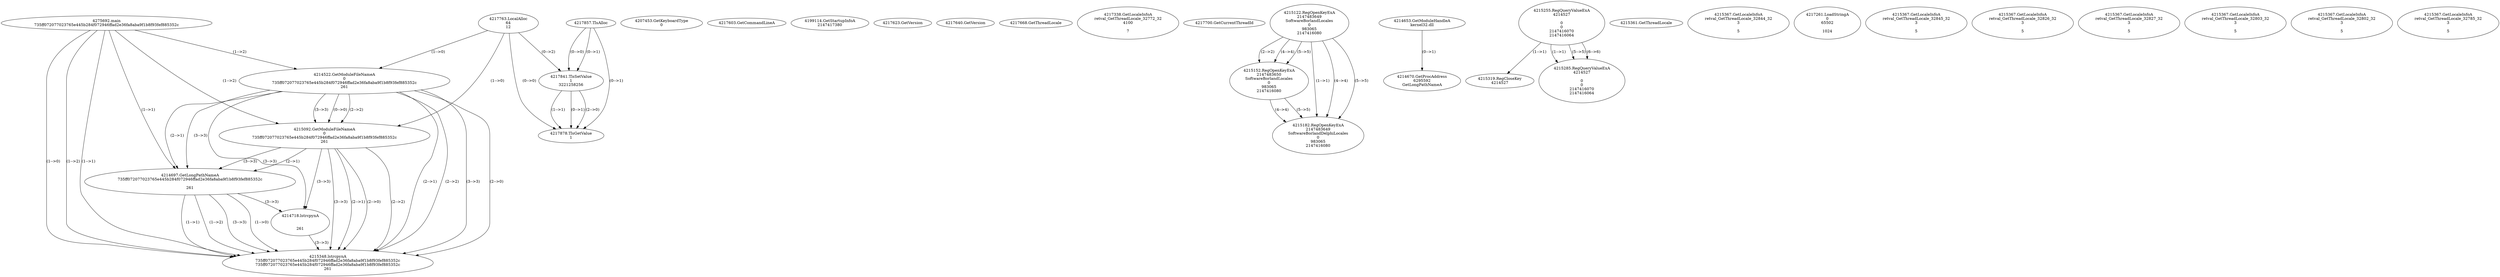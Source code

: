 // Global SCDG with merge call
digraph {
	0 [label="4275692.main
735ff072077023765e445b284f072946ffad2e36fa8aba9f1b8f93fef885352c"]
	1 [label="4217857.TlsAlloc
"]
	2 [label="4217763.LocalAlloc
64
12"]
	3 [label="4217841.TlsSetValue
1
3221258256"]
	1 -> 3 [label="(0-->1)"]
	2 -> 3 [label="(0-->2)"]
	1 -> 3 [label="(0-->0)"]
	4 [label="4217878.TlsGetValue
1"]
	1 -> 4 [label="(0-->1)"]
	3 -> 4 [label="(1-->1)"]
	3 -> 4 [label="(0-->1)"]
	2 -> 4 [label="(0-->0)"]
	3 -> 4 [label="(2-->0)"]
	5 [label="4207453.GetKeyboardType
0"]
	6 [label="4217603.GetCommandLineA
"]
	7 [label="4199114.GetStartupInfoA
2147417380"]
	8 [label="4217623.GetVersion
"]
	9 [label="4217640.GetVersion
"]
	10 [label="4217668.GetThreadLocale
"]
	11 [label="4217338.GetLocaleInfoA
retval_GetThreadLocale_32772_32
4100

7"]
	12 [label="4217700.GetCurrentThreadId
"]
	13 [label="4214522.GetModuleFileNameA
0
735ff072077023765e445b284f072946ffad2e36fa8aba9f1b8f93fef885352c
261"]
	0 -> 13 [label="(1-->2)"]
	2 -> 13 [label="(1-->0)"]
	14 [label="4215092.GetModuleFileNameA
0
735ff072077023765e445b284f072946ffad2e36fa8aba9f1b8f93fef885352c
261"]
	0 -> 14 [label="(1-->2)"]
	13 -> 14 [label="(2-->2)"]
	13 -> 14 [label="(3-->3)"]
	2 -> 14 [label="(1-->0)"]
	13 -> 14 [label="(0-->0)"]
	15 [label="4215122.RegOpenKeyExA
2147483649
Software\Borland\Locales
0
983065
2147416080"]
	16 [label="4215152.RegOpenKeyExA
2147483650
Software\Borland\Locales
0
983065
2147416080"]
	15 -> 16 [label="(2-->2)"]
	15 -> 16 [label="(4-->4)"]
	15 -> 16 [label="(5-->5)"]
	17 [label="4214653.GetModuleHandleA
kernel32.dll"]
	18 [label="4214670.GetProcAddress
6295592
GetLongPathNameA"]
	17 -> 18 [label="(0-->1)"]
	19 [label="4214697.GetLongPathNameA
735ff072077023765e445b284f072946ffad2e36fa8aba9f1b8f93fef885352c

261"]
	0 -> 19 [label="(1-->1)"]
	13 -> 19 [label="(2-->1)"]
	14 -> 19 [label="(2-->1)"]
	13 -> 19 [label="(3-->3)"]
	14 -> 19 [label="(3-->3)"]
	20 [label="4214718.lstrcpynA


261"]
	13 -> 20 [label="(3-->3)"]
	14 -> 20 [label="(3-->3)"]
	19 -> 20 [label="(3-->3)"]
	21 [label="4215255.RegQueryValueExA
4214527

0
0
2147416070
2147416064"]
	22 [label="4215319.RegCloseKey
4214527"]
	21 -> 22 [label="(1-->1)"]
	23 [label="4215348.lstrcpynA
735ff072077023765e445b284f072946ffad2e36fa8aba9f1b8f93fef885352c
735ff072077023765e445b284f072946ffad2e36fa8aba9f1b8f93fef885352c
261"]
	0 -> 23 [label="(1-->1)"]
	13 -> 23 [label="(2-->1)"]
	14 -> 23 [label="(2-->1)"]
	19 -> 23 [label="(1-->1)"]
	0 -> 23 [label="(1-->2)"]
	13 -> 23 [label="(2-->2)"]
	14 -> 23 [label="(2-->2)"]
	19 -> 23 [label="(1-->2)"]
	13 -> 23 [label="(3-->3)"]
	14 -> 23 [label="(3-->3)"]
	19 -> 23 [label="(3-->3)"]
	20 -> 23 [label="(3-->3)"]
	0 -> 23 [label="(1-->0)"]
	13 -> 23 [label="(2-->0)"]
	14 -> 23 [label="(2-->0)"]
	19 -> 23 [label="(1-->0)"]
	24 [label="4215361.GetThreadLocale
"]
	25 [label="4215367.GetLocaleInfoA
retval_GetThreadLocale_32844_32
3

5"]
	26 [label="4217261.LoadStringA
0
65502

1024"]
	27 [label="4215182.RegOpenKeyExA
2147483649
Software\Borland\Delphi\Locales
0
983065
2147416080"]
	15 -> 27 [label="(1-->1)"]
	15 -> 27 [label="(4-->4)"]
	16 -> 27 [label="(4-->4)"]
	15 -> 27 [label="(5-->5)"]
	16 -> 27 [label="(5-->5)"]
	28 [label="4215367.GetLocaleInfoA
retval_GetThreadLocale_32845_32
3

5"]
	29 [label="4215285.RegQueryValueExA
4214527

0
0
2147416070
2147416064"]
	21 -> 29 [label="(1-->1)"]
	21 -> 29 [label="(5-->5)"]
	21 -> 29 [label="(6-->6)"]
	30 [label="4215367.GetLocaleInfoA
retval_GetThreadLocale_32826_32
3

5"]
	31 [label="4215367.GetLocaleInfoA
retval_GetThreadLocale_32827_32
3

5"]
	32 [label="4215367.GetLocaleInfoA
retval_GetThreadLocale_32803_32
3

5"]
	33 [label="4215367.GetLocaleInfoA
retval_GetThreadLocale_32802_32
3

5"]
	34 [label="4215367.GetLocaleInfoA
retval_GetThreadLocale_32785_32
3

5"]
}
